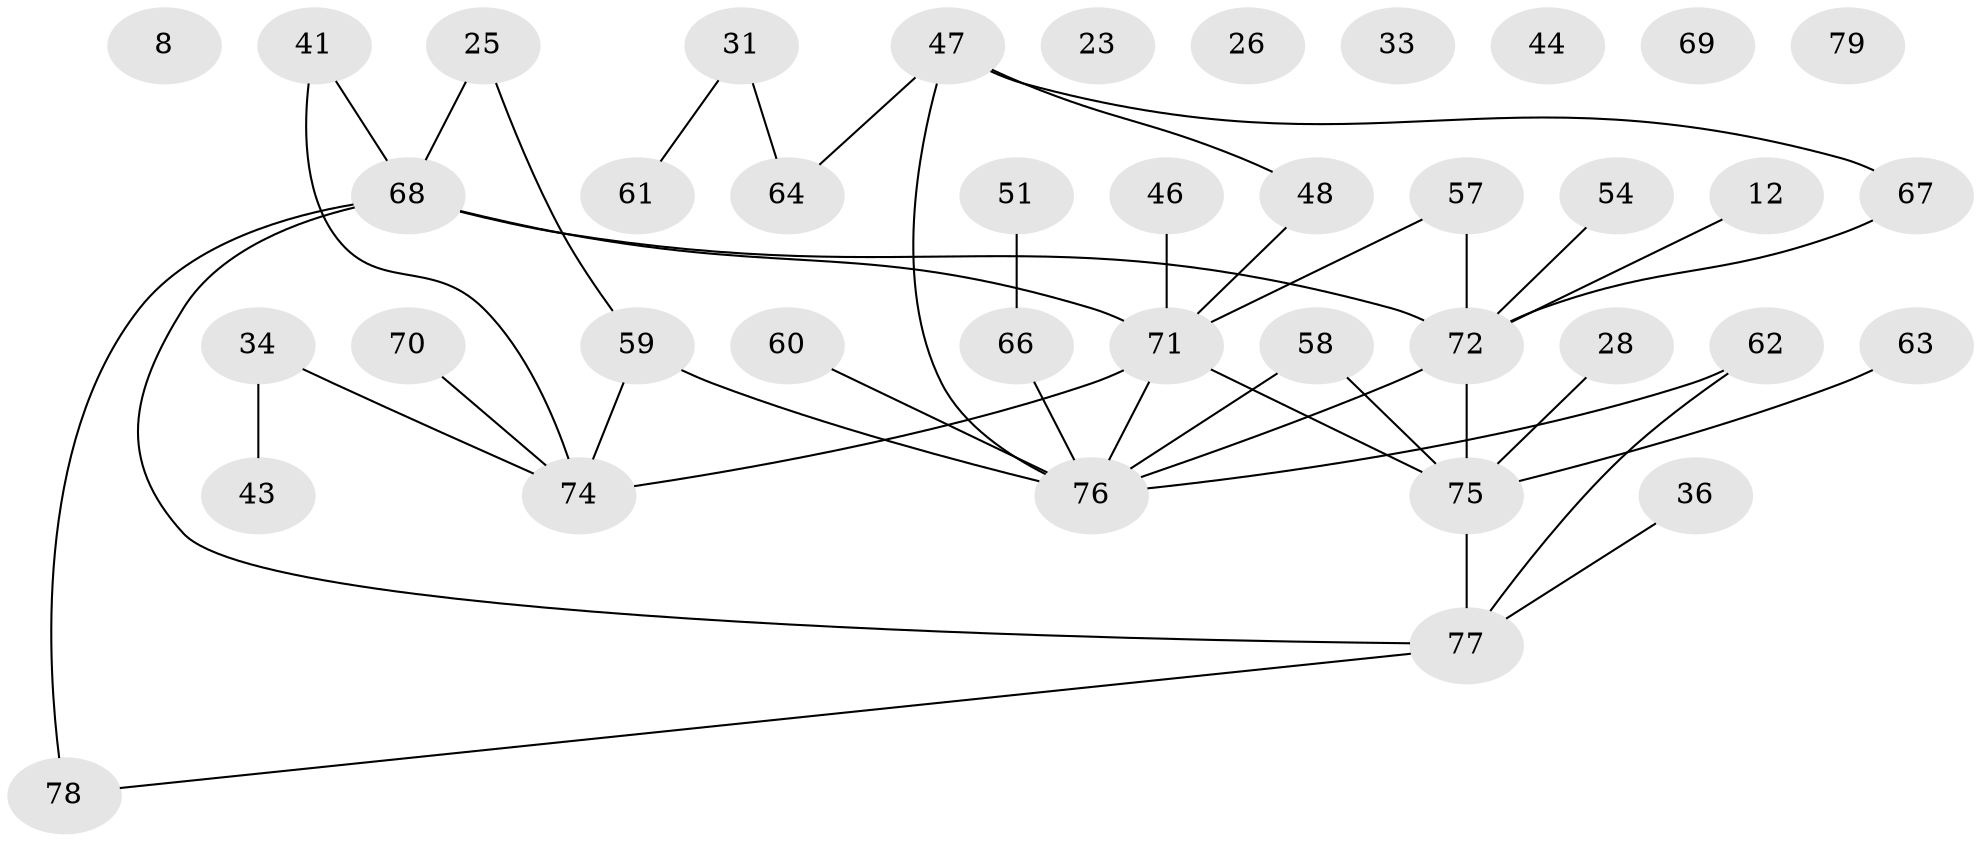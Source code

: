 // original degree distribution, {2: 0.3670886075949367, 3: 0.13924050632911392, 5: 0.06329113924050633, 4: 0.11392405063291139, 0: 0.08860759493670886, 1: 0.17721518987341772, 6: 0.05063291139240506}
// Generated by graph-tools (version 1.1) at 2025/44/03/04/25 21:44:12]
// undirected, 39 vertices, 43 edges
graph export_dot {
graph [start="1"]
  node [color=gray90,style=filled];
  8;
  12;
  23;
  25;
  26;
  28;
  31;
  33;
  34;
  36;
  41;
  43;
  44;
  46;
  47;
  48;
  51;
  54;
  57 [super="+4"];
  58;
  59;
  60 [super="+1+29"];
  61;
  62;
  63;
  64;
  66 [super="+2+21"];
  67;
  68 [super="+20+42"];
  69;
  70;
  71 [super="+56+35"];
  72 [super="+13+50+53"];
  74 [super="+5"];
  75 [super="+16+22"];
  76 [super="+19+38+37+39+55+65"];
  77 [super="+40+30"];
  78 [super="+73"];
  79;
  12 -- 72;
  25 -- 59;
  25 -- 68;
  28 -- 75;
  31 -- 61;
  31 -- 64;
  34 -- 43;
  34 -- 74;
  36 -- 77;
  41 -- 68;
  41 -- 74;
  46 -- 71;
  47 -- 48;
  47 -- 64;
  47 -- 67;
  47 -- 76;
  48 -- 71;
  51 -- 66;
  54 -- 72;
  57 -- 72 [weight=2];
  57 -- 71;
  58 -- 75;
  58 -- 76;
  59 -- 74 [weight=2];
  59 -- 76 [weight=2];
  60 -- 76 [weight=2];
  62 -- 77;
  62 -- 76;
  63 -- 75;
  66 -- 76;
  67 -- 72;
  68 -- 78 [weight=2];
  68 -- 72 [weight=3];
  68 -- 77;
  68 -- 71;
  70 -- 74;
  71 -- 75 [weight=2];
  71 -- 74;
  71 -- 76 [weight=2];
  72 -- 75 [weight=3];
  72 -- 76 [weight=2];
  75 -- 77;
  77 -- 78;
}
